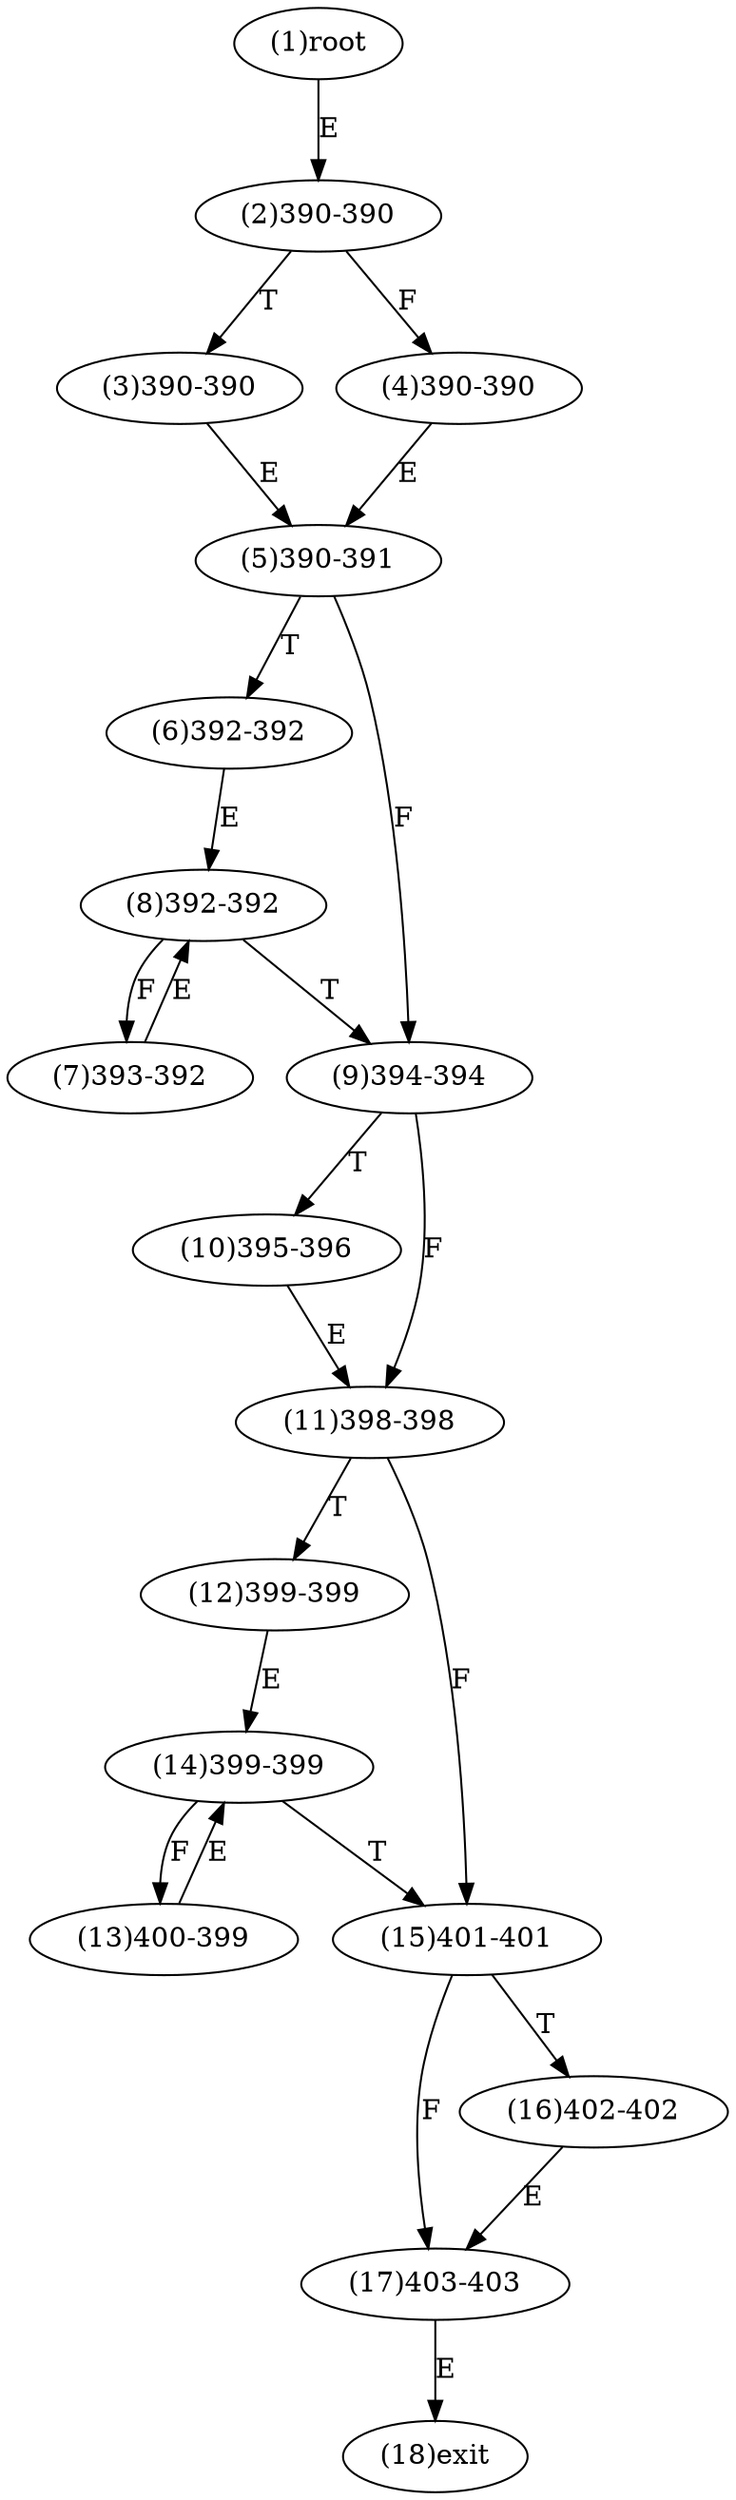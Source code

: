 digraph "" { 
1[ label="(1)root"];
2[ label="(2)390-390"];
3[ label="(3)390-390"];
4[ label="(4)390-390"];
5[ label="(5)390-391"];
6[ label="(6)392-392"];
7[ label="(7)393-392"];
8[ label="(8)392-392"];
9[ label="(9)394-394"];
10[ label="(10)395-396"];
11[ label="(11)398-398"];
12[ label="(12)399-399"];
13[ label="(13)400-399"];
14[ label="(14)399-399"];
15[ label="(15)401-401"];
17[ label="(17)403-403"];
16[ label="(16)402-402"];
18[ label="(18)exit"];
1->2[ label="E"];
2->4[ label="F"];
2->3[ label="T"];
3->5[ label="E"];
4->5[ label="E"];
5->9[ label="F"];
5->6[ label="T"];
6->8[ label="E"];
7->8[ label="E"];
8->7[ label="F"];
8->9[ label="T"];
9->11[ label="F"];
9->10[ label="T"];
10->11[ label="E"];
11->15[ label="F"];
11->12[ label="T"];
12->14[ label="E"];
13->14[ label="E"];
14->13[ label="F"];
14->15[ label="T"];
15->17[ label="F"];
15->16[ label="T"];
16->17[ label="E"];
17->18[ label="E"];
}